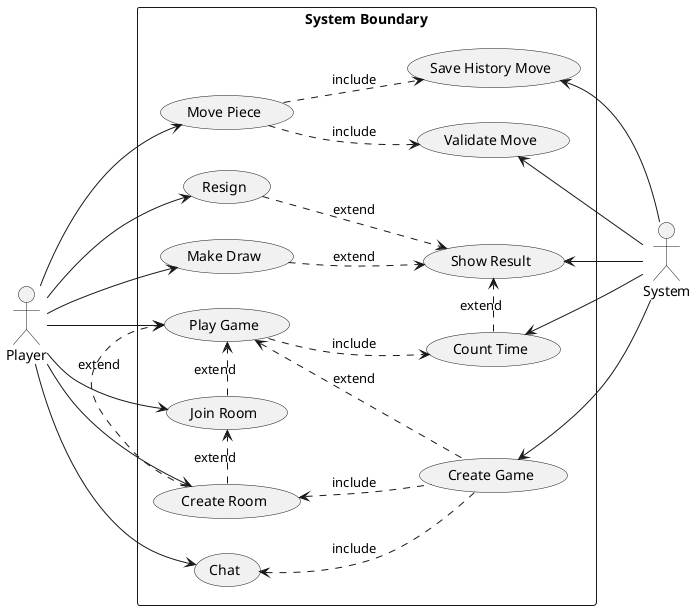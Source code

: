 @startuml useCaseDiagram
left to right direction
actor Player
actor System

rectangle "System Boundary" {

    usecase "Move Piece"as movePiece
    usecase "Chat" as chat
    usecase "Make Draw" as makeDraw
    usecase "Play Game" as playGame
    usecase "Create Room" as createRoom
    usecase "Join Room" as joinRoom
    usecase "Resign" as resign
    usecase "Count Time" as timeOut 
    usecase "Save History Move" as saveHistoryMove
    usecase "Validate Move" as validateMove
    usecase "Create Game" as createGame
    usecase "Show Result" as showResult

}
Player -down-> movePiece
Player -down-> joinRoom
Player -down-> chat
Player -down-> playGame
Player -down-> createRoom
Player -down-> resign
Player -down-> makeDraw
    movePiece-[hidden]-(validateMove)
    movePiece-[hidden]-(saveHistoryMove)
    playGame-[hidden]-(showResult)
    makeDraw-[hidden]-(showResult)
    makeDraw-[hidden]-(timeOut)

    resign-[hidden]-(showResult)

    playGame-[hidden]-(timeOut)
    chat-[hidden]-(createGame)
    createRoom-[hidden]-(timeOut)
    joinRoom-[hidden]-(timeOut)

    playGame-[hidden]-(createGame)


System -up-> createGame
System -up-> timeOut
System -up-> saveHistoryMove
System -up-> validateMove
System -up-> showResult
movePiece .> validateMove : include

chat <. createGame : include
createRoom <. createGame : include
createRoom .> joinRoom : extend
playGame <. createGame : extend
timeOut .> showResult : extend
makeDraw .> showResult : extend
resign .> showResult : extend
movePiece .> saveHistoryMove: include
playGame .> timeOut :include
joinRoom .> playGame : extend
createRoom .> playGame : extend

@endum